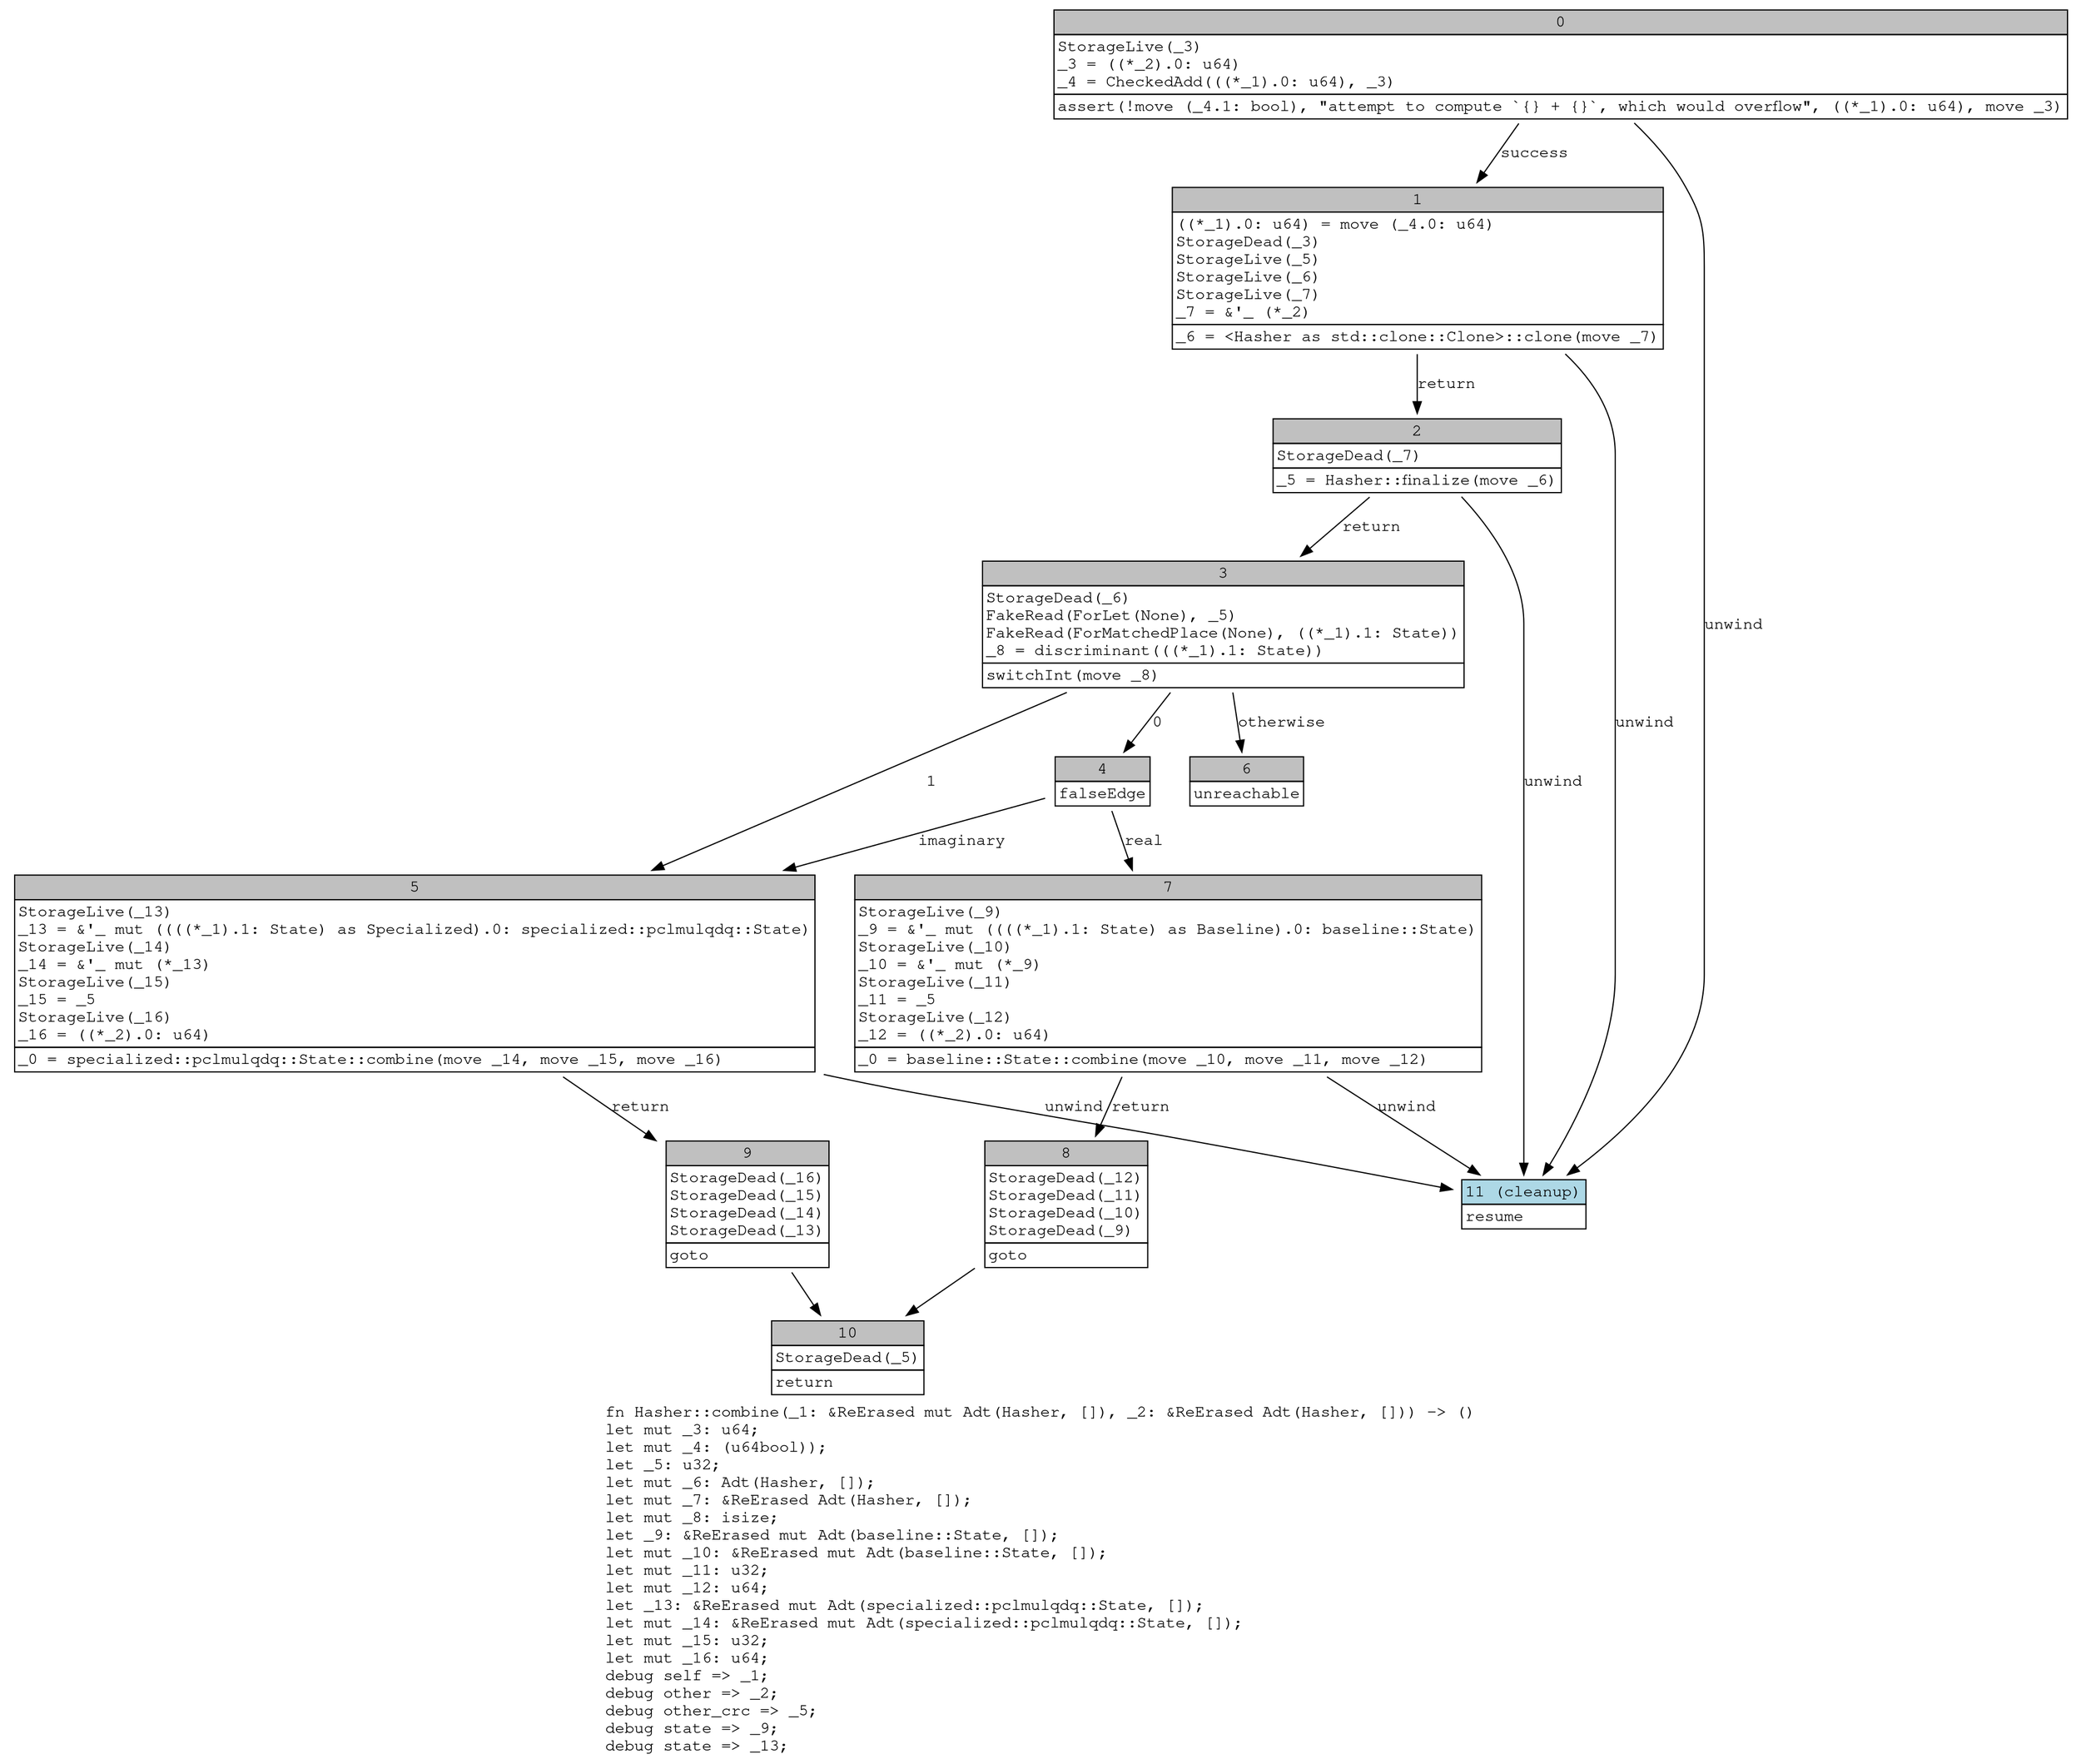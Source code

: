 digraph Mir_0_44 {
    graph [fontname="Courier, monospace"];
    node [fontname="Courier, monospace"];
    edge [fontname="Courier, monospace"];
    label=<fn Hasher::combine(_1: &amp;ReErased mut Adt(Hasher, []), _2: &amp;ReErased Adt(Hasher, [])) -&gt; ()<br align="left"/>let mut _3: u64;<br align="left"/>let mut _4: (u64bool));<br align="left"/>let _5: u32;<br align="left"/>let mut _6: Adt(Hasher, []);<br align="left"/>let mut _7: &amp;ReErased Adt(Hasher, []);<br align="left"/>let mut _8: isize;<br align="left"/>let _9: &amp;ReErased mut Adt(baseline::State, []);<br align="left"/>let mut _10: &amp;ReErased mut Adt(baseline::State, []);<br align="left"/>let mut _11: u32;<br align="left"/>let mut _12: u64;<br align="left"/>let _13: &amp;ReErased mut Adt(specialized::pclmulqdq::State, []);<br align="left"/>let mut _14: &amp;ReErased mut Adt(specialized::pclmulqdq::State, []);<br align="left"/>let mut _15: u32;<br align="left"/>let mut _16: u64;<br align="left"/>debug self =&gt; _1;<br align="left"/>debug other =&gt; _2;<br align="left"/>debug other_crc =&gt; _5;<br align="left"/>debug state =&gt; _9;<br align="left"/>debug state =&gt; _13;<br align="left"/>>;
    bb0__0_44 [shape="none", label=<<table border="0" cellborder="1" cellspacing="0"><tr><td bgcolor="gray" align="center" colspan="1">0</td></tr><tr><td align="left" balign="left">StorageLive(_3)<br/>_3 = ((*_2).0: u64)<br/>_4 = CheckedAdd(((*_1).0: u64), _3)<br/></td></tr><tr><td align="left">assert(!move (_4.1: bool), &quot;attempt to compute `{} + {}`, which would overflow&quot;, ((*_1).0: u64), move _3)</td></tr></table>>];
    bb1__0_44 [shape="none", label=<<table border="0" cellborder="1" cellspacing="0"><tr><td bgcolor="gray" align="center" colspan="1">1</td></tr><tr><td align="left" balign="left">((*_1).0: u64) = move (_4.0: u64)<br/>StorageDead(_3)<br/>StorageLive(_5)<br/>StorageLive(_6)<br/>StorageLive(_7)<br/>_7 = &amp;'_ (*_2)<br/></td></tr><tr><td align="left">_6 = &lt;Hasher as std::clone::Clone&gt;::clone(move _7)</td></tr></table>>];
    bb2__0_44 [shape="none", label=<<table border="0" cellborder="1" cellspacing="0"><tr><td bgcolor="gray" align="center" colspan="1">2</td></tr><tr><td align="left" balign="left">StorageDead(_7)<br/></td></tr><tr><td align="left">_5 = Hasher::finalize(move _6)</td></tr></table>>];
    bb3__0_44 [shape="none", label=<<table border="0" cellborder="1" cellspacing="0"><tr><td bgcolor="gray" align="center" colspan="1">3</td></tr><tr><td align="left" balign="left">StorageDead(_6)<br/>FakeRead(ForLet(None), _5)<br/>FakeRead(ForMatchedPlace(None), ((*_1).1: State))<br/>_8 = discriminant(((*_1).1: State))<br/></td></tr><tr><td align="left">switchInt(move _8)</td></tr></table>>];
    bb4__0_44 [shape="none", label=<<table border="0" cellborder="1" cellspacing="0"><tr><td bgcolor="gray" align="center" colspan="1">4</td></tr><tr><td align="left">falseEdge</td></tr></table>>];
    bb5__0_44 [shape="none", label=<<table border="0" cellborder="1" cellspacing="0"><tr><td bgcolor="gray" align="center" colspan="1">5</td></tr><tr><td align="left" balign="left">StorageLive(_13)<br/>_13 = &amp;'_ mut ((((*_1).1: State) as Specialized).0: specialized::pclmulqdq::State)<br/>StorageLive(_14)<br/>_14 = &amp;'_ mut (*_13)<br/>StorageLive(_15)<br/>_15 = _5<br/>StorageLive(_16)<br/>_16 = ((*_2).0: u64)<br/></td></tr><tr><td align="left">_0 = specialized::pclmulqdq::State::combine(move _14, move _15, move _16)</td></tr></table>>];
    bb6__0_44 [shape="none", label=<<table border="0" cellborder="1" cellspacing="0"><tr><td bgcolor="gray" align="center" colspan="1">6</td></tr><tr><td align="left">unreachable</td></tr></table>>];
    bb7__0_44 [shape="none", label=<<table border="0" cellborder="1" cellspacing="0"><tr><td bgcolor="gray" align="center" colspan="1">7</td></tr><tr><td align="left" balign="left">StorageLive(_9)<br/>_9 = &amp;'_ mut ((((*_1).1: State) as Baseline).0: baseline::State)<br/>StorageLive(_10)<br/>_10 = &amp;'_ mut (*_9)<br/>StorageLive(_11)<br/>_11 = _5<br/>StorageLive(_12)<br/>_12 = ((*_2).0: u64)<br/></td></tr><tr><td align="left">_0 = baseline::State::combine(move _10, move _11, move _12)</td></tr></table>>];
    bb8__0_44 [shape="none", label=<<table border="0" cellborder="1" cellspacing="0"><tr><td bgcolor="gray" align="center" colspan="1">8</td></tr><tr><td align="left" balign="left">StorageDead(_12)<br/>StorageDead(_11)<br/>StorageDead(_10)<br/>StorageDead(_9)<br/></td></tr><tr><td align="left">goto</td></tr></table>>];
    bb9__0_44 [shape="none", label=<<table border="0" cellborder="1" cellspacing="0"><tr><td bgcolor="gray" align="center" colspan="1">9</td></tr><tr><td align="left" balign="left">StorageDead(_16)<br/>StorageDead(_15)<br/>StorageDead(_14)<br/>StorageDead(_13)<br/></td></tr><tr><td align="left">goto</td></tr></table>>];
    bb10__0_44 [shape="none", label=<<table border="0" cellborder="1" cellspacing="0"><tr><td bgcolor="gray" align="center" colspan="1">10</td></tr><tr><td align="left" balign="left">StorageDead(_5)<br/></td></tr><tr><td align="left">return</td></tr></table>>];
    bb11__0_44 [shape="none", label=<<table border="0" cellborder="1" cellspacing="0"><tr><td bgcolor="lightblue" align="center" colspan="1">11 (cleanup)</td></tr><tr><td align="left">resume</td></tr></table>>];
    bb0__0_44 -> bb1__0_44 [label="success"];
    bb0__0_44 -> bb11__0_44 [label="unwind"];
    bb1__0_44 -> bb2__0_44 [label="return"];
    bb1__0_44 -> bb11__0_44 [label="unwind"];
    bb2__0_44 -> bb3__0_44 [label="return"];
    bb2__0_44 -> bb11__0_44 [label="unwind"];
    bb3__0_44 -> bb4__0_44 [label="0"];
    bb3__0_44 -> bb5__0_44 [label="1"];
    bb3__0_44 -> bb6__0_44 [label="otherwise"];
    bb4__0_44 -> bb7__0_44 [label="real"];
    bb4__0_44 -> bb5__0_44 [label="imaginary"];
    bb5__0_44 -> bb9__0_44 [label="return"];
    bb5__0_44 -> bb11__0_44 [label="unwind"];
    bb7__0_44 -> bb8__0_44 [label="return"];
    bb7__0_44 -> bb11__0_44 [label="unwind"];
    bb8__0_44 -> bb10__0_44 [label=""];
    bb9__0_44 -> bb10__0_44 [label=""];
}
